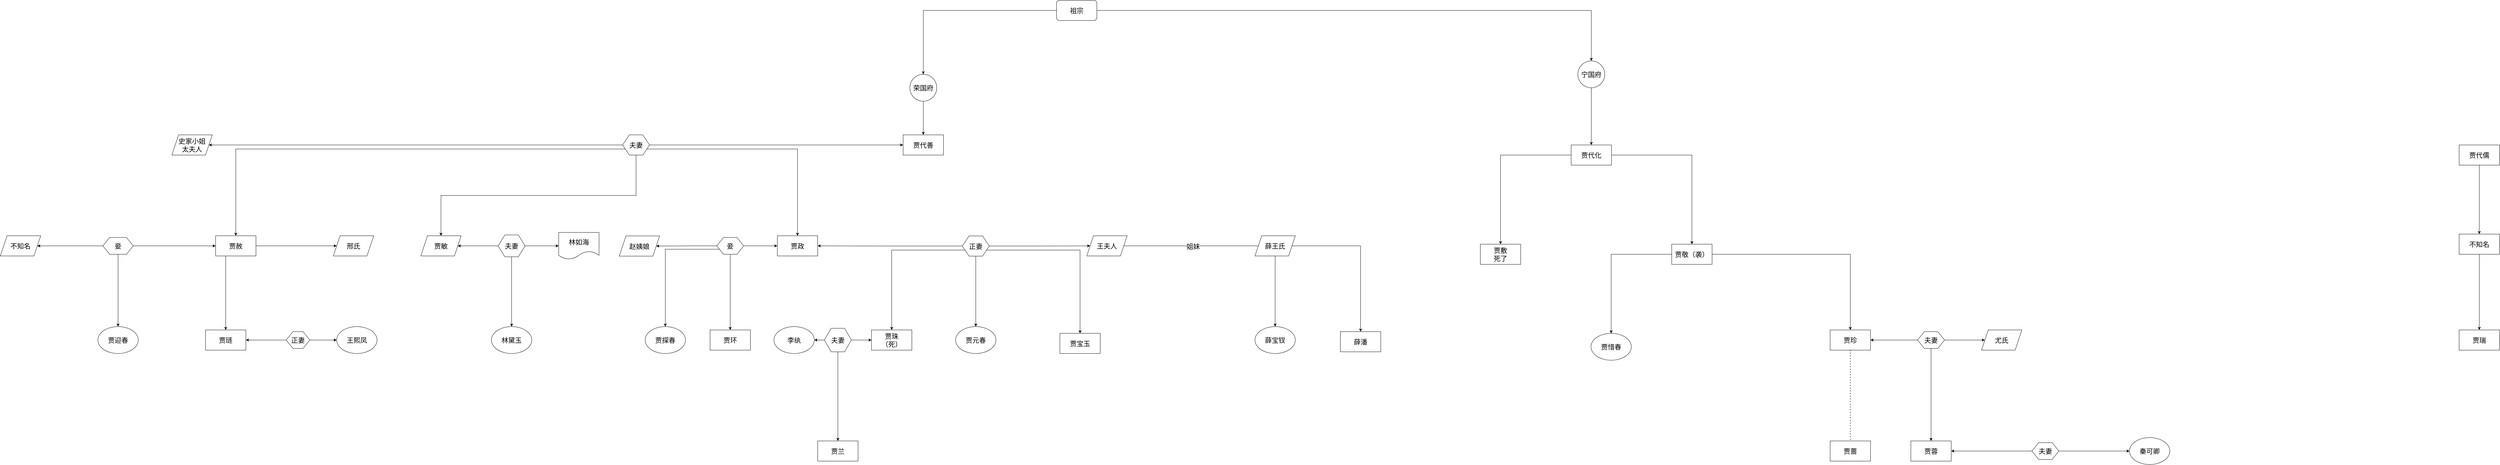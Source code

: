 <mxfile version="22.1.16" type="github">
  <diagram name="Page-1" id="Ep9QOVcMTnSpIJEs8LK5">
    <mxGraphModel dx="4168" dy="878" grid="1" gridSize="10" guides="1" tooltips="1" connect="1" arrows="1" fold="1" page="1" pageScale="1" pageWidth="827" pageHeight="1169" math="0" shadow="0">
      <root>
        <mxCell id="0" />
        <mxCell id="1" parent="0" />
        <mxCell id="Ub61VKP5db7Y0_wZyz6B-24" value="" style="edgeStyle=orthogonalEdgeStyle;rounded=0;orthogonalLoop=1;jettySize=auto;html=1;" parent="1" source="Ub61VKP5db7Y0_wZyz6B-4" target="Ub61VKP5db7Y0_wZyz6B-23" edge="1">
          <mxGeometry relative="1" as="geometry" />
        </mxCell>
        <mxCell id="Ub61VKP5db7Y0_wZyz6B-4" value="&lt;font style=&quot;font-size: 20px;&quot;&gt;荣国府&lt;/font&gt;" style="ellipse;whiteSpace=wrap;html=1;aspect=fixed;" parent="1" vertex="1">
          <mxGeometry x="374" y="230" width="80" height="80" as="geometry" />
        </mxCell>
        <mxCell id="Ub61VKP5db7Y0_wZyz6B-14" value="" style="edgeStyle=orthogonalEdgeStyle;rounded=0;orthogonalLoop=1;jettySize=auto;html=1;" parent="1" source="Ub61VKP5db7Y0_wZyz6B-5" target="Ub61VKP5db7Y0_wZyz6B-13" edge="1">
          <mxGeometry relative="1" as="geometry" />
        </mxCell>
        <mxCell id="Ub61VKP5db7Y0_wZyz6B-5" value="&lt;font style=&quot;font-size: 20px;&quot;&gt;宁国府&lt;/font&gt;" style="ellipse;whiteSpace=wrap;html=1;aspect=fixed;" parent="1" vertex="1">
          <mxGeometry x="2360" y="190" width="80" height="80" as="geometry" />
        </mxCell>
        <mxCell id="Ub61VKP5db7Y0_wZyz6B-16" value="" style="edgeStyle=orthogonalEdgeStyle;rounded=0;orthogonalLoop=1;jettySize=auto;html=1;" parent="1" source="Ub61VKP5db7Y0_wZyz6B-13" target="Ub61VKP5db7Y0_wZyz6B-15" edge="1">
          <mxGeometry relative="1" as="geometry" />
        </mxCell>
        <mxCell id="Ub61VKP5db7Y0_wZyz6B-18" value="" style="edgeStyle=orthogonalEdgeStyle;rounded=0;orthogonalLoop=1;jettySize=auto;html=1;" parent="1" source="Ub61VKP5db7Y0_wZyz6B-13" target="Ub61VKP5db7Y0_wZyz6B-17" edge="1">
          <mxGeometry relative="1" as="geometry" />
        </mxCell>
        <mxCell id="Ub61VKP5db7Y0_wZyz6B-13" value="&lt;font style=&quot;font-size: 20px;&quot;&gt;贾代化&lt;/font&gt;" style="whiteSpace=wrap;html=1;" parent="1" vertex="1">
          <mxGeometry x="2340" y="440" width="120" height="60" as="geometry" />
        </mxCell>
        <mxCell id="Ub61VKP5db7Y0_wZyz6B-20" value="" style="edgeStyle=orthogonalEdgeStyle;rounded=0;orthogonalLoop=1;jettySize=auto;html=1;exitX=1;exitY=0.5;exitDx=0;exitDy=0;" parent="1" source="Ub61VKP5db7Y0_wZyz6B-15" target="Ub61VKP5db7Y0_wZyz6B-19" edge="1">
          <mxGeometry relative="1" as="geometry" />
        </mxCell>
        <mxCell id="Ub61VKP5db7Y0_wZyz6B-76" style="edgeStyle=orthogonalEdgeStyle;rounded=0;orthogonalLoop=1;jettySize=auto;html=1;exitX=0;exitY=0.5;exitDx=0;exitDy=0;" parent="1" source="Ub61VKP5db7Y0_wZyz6B-15" target="Ub61VKP5db7Y0_wZyz6B-77" edge="1">
          <mxGeometry relative="1" as="geometry">
            <mxPoint x="2469" y="1010.0" as="targetPoint" />
          </mxGeometry>
        </mxCell>
        <mxCell id="Ub61VKP5db7Y0_wZyz6B-15" value="&lt;font style=&quot;font-size: 20px;&quot;&gt;贾敬（袭）&lt;/font&gt;" style="whiteSpace=wrap;html=1;" parent="1" vertex="1">
          <mxGeometry x="2639" y="735" width="120" height="60" as="geometry" />
        </mxCell>
        <mxCell id="Ub61VKP5db7Y0_wZyz6B-17" value="&lt;font style=&quot;font-size: 20px;&quot;&gt;贾敷&lt;br&gt;死了&lt;/font&gt;" style="whiteSpace=wrap;html=1;" parent="1" vertex="1">
          <mxGeometry x="2070" y="735" width="120" height="60" as="geometry" />
        </mxCell>
        <mxCell id="Ub61VKP5db7Y0_wZyz6B-22" value="" style="edgeStyle=orthogonalEdgeStyle;rounded=0;orthogonalLoop=1;jettySize=auto;html=1;exitX=0.5;exitY=1;exitDx=0;exitDy=0;" parent="1" source="18Bgfcr8O1GYCSpPIe0D-20" target="Ub61VKP5db7Y0_wZyz6B-21" edge="1">
          <mxGeometry relative="1" as="geometry" />
        </mxCell>
        <mxCell id="Ub61VKP5db7Y0_wZyz6B-19" value="&lt;font style=&quot;font-size: 20px;&quot;&gt;贾珍&lt;/font&gt;" style="whiteSpace=wrap;html=1;" parent="1" vertex="1">
          <mxGeometry x="3110" y="990" width="120" height="60" as="geometry" />
        </mxCell>
        <mxCell id="Ub61VKP5db7Y0_wZyz6B-21" value="&lt;font style=&quot;font-size: 20px;&quot;&gt;贾蓉&lt;/font&gt;" style="whiteSpace=wrap;html=1;" parent="1" vertex="1">
          <mxGeometry x="3350" y="1320" width="120" height="60" as="geometry" />
        </mxCell>
        <mxCell id="Ub61VKP5db7Y0_wZyz6B-23" value="&lt;font style=&quot;font-size: 20px;&quot;&gt;贾代善&lt;/font&gt;" style="whiteSpace=wrap;html=1;" parent="1" vertex="1">
          <mxGeometry x="354" y="410" width="120" height="60" as="geometry" />
        </mxCell>
        <mxCell id="Ub61VKP5db7Y0_wZyz6B-26" value="&lt;font style=&quot;font-size: 20px;&quot;&gt;史家小姐&lt;br&gt;太夫人&lt;br&gt;&lt;/font&gt;" style="shape=parallelogram;perimeter=parallelogramPerimeter;whiteSpace=wrap;html=1;fixedSize=1;" parent="1" vertex="1">
          <mxGeometry x="-1820" y="410" width="120" height="60" as="geometry" />
        </mxCell>
        <mxCell id="Ub61VKP5db7Y0_wZyz6B-35" value="" style="endArrow=classic;html=1;rounded=0;entryX=0.5;entryY=0;entryDx=0;entryDy=0;exitX=0;exitY=0.5;exitDx=0;exitDy=0;" parent="1" source="Wx3JRDpjjMe_tHbaAGEB-1" target="Ub61VKP5db7Y0_wZyz6B-4" edge="1">
          <mxGeometry width="50" height="50" relative="1" as="geometry">
            <mxPoint x="790" y="40" as="sourcePoint" />
            <mxPoint x="720" y="300" as="targetPoint" />
            <Array as="points">
              <mxPoint x="414" y="40" />
            </Array>
          </mxGeometry>
        </mxCell>
        <mxCell id="Ub61VKP5db7Y0_wZyz6B-40" style="edgeStyle=orthogonalEdgeStyle;rounded=0;orthogonalLoop=1;jettySize=auto;html=1;exitX=1;exitY=0.5;exitDx=0;exitDy=0;entryX=0;entryY=0.5;entryDx=0;entryDy=0;" parent="1" source="Ub61VKP5db7Y0_wZyz6B-37" target="Ub61VKP5db7Y0_wZyz6B-23" edge="1">
          <mxGeometry relative="1" as="geometry">
            <Array as="points">
              <mxPoint x="320" y="440" />
              <mxPoint x="320" y="440" />
            </Array>
          </mxGeometry>
        </mxCell>
        <mxCell id="Ub61VKP5db7Y0_wZyz6B-41" style="edgeStyle=orthogonalEdgeStyle;rounded=0;orthogonalLoop=1;jettySize=auto;html=1;exitX=0;exitY=0.5;exitDx=0;exitDy=0;entryX=1;entryY=0.5;entryDx=0;entryDy=0;" parent="1" source="Ub61VKP5db7Y0_wZyz6B-37" target="Ub61VKP5db7Y0_wZyz6B-26" edge="1">
          <mxGeometry relative="1" as="geometry" />
        </mxCell>
        <mxCell id="Ub61VKP5db7Y0_wZyz6B-43" style="edgeStyle=orthogonalEdgeStyle;rounded=0;orthogonalLoop=1;jettySize=auto;html=1;exitX=0;exitY=0.75;exitDx=0;exitDy=0;" parent="1" source="Ub61VKP5db7Y0_wZyz6B-37" target="Ub61VKP5db7Y0_wZyz6B-44" edge="1">
          <mxGeometry relative="1" as="geometry">
            <mxPoint x="90" y="700" as="targetPoint" />
          </mxGeometry>
        </mxCell>
        <mxCell id="Ub61VKP5db7Y0_wZyz6B-45" style="edgeStyle=orthogonalEdgeStyle;rounded=0;orthogonalLoop=1;jettySize=auto;html=1;exitX=1;exitY=0.75;exitDx=0;exitDy=0;" parent="1" source="Ub61VKP5db7Y0_wZyz6B-37" target="Ub61VKP5db7Y0_wZyz6B-46" edge="1">
          <mxGeometry relative="1" as="geometry">
            <mxPoint x="270.0" y="720" as="targetPoint" />
          </mxGeometry>
        </mxCell>
        <mxCell id="Ub61VKP5db7Y0_wZyz6B-78" style="edgeStyle=orthogonalEdgeStyle;rounded=0;orthogonalLoop=1;jettySize=auto;html=1;exitX=0.5;exitY=1;exitDx=0;exitDy=0;" parent="1" source="Ub61VKP5db7Y0_wZyz6B-37" target="Ub61VKP5db7Y0_wZyz6B-79" edge="1">
          <mxGeometry relative="1" as="geometry">
            <mxPoint x="-830" y="730" as="targetPoint" />
          </mxGeometry>
        </mxCell>
        <mxCell id="Ub61VKP5db7Y0_wZyz6B-37" value="&lt;font style=&quot;font-size: 20px;&quot;&gt;夫妻&lt;/font&gt;" style="shape=hexagon;perimeter=hexagonPerimeter2;whiteSpace=wrap;html=1;fixedSize=1;" parent="1" vertex="1">
          <mxGeometry x="-480" y="410" width="80" height="60" as="geometry" />
        </mxCell>
        <mxCell id="Ub61VKP5db7Y0_wZyz6B-87" style="edgeStyle=orthogonalEdgeStyle;rounded=0;orthogonalLoop=1;jettySize=auto;html=1;exitX=0.25;exitY=1;exitDx=0;exitDy=0;" parent="1" source="Ub61VKP5db7Y0_wZyz6B-44" target="Ub61VKP5db7Y0_wZyz6B-88" edge="1">
          <mxGeometry relative="1" as="geometry">
            <mxPoint x="-1450" y="1040.0" as="targetPoint" />
          </mxGeometry>
        </mxCell>
        <mxCell id="Ub61VKP5db7Y0_wZyz6B-94" style="edgeStyle=orthogonalEdgeStyle;rounded=0;orthogonalLoop=1;jettySize=auto;html=1;exitX=1;exitY=0.5;exitDx=0;exitDy=0;entryX=0;entryY=0.5;entryDx=0;entryDy=0;" parent="1" source="Ub61VKP5db7Y0_wZyz6B-44" target="Ub61VKP5db7Y0_wZyz6B-93" edge="1">
          <mxGeometry relative="1" as="geometry" />
        </mxCell>
        <mxCell id="Ub61VKP5db7Y0_wZyz6B-44" value="&lt;font style=&quot;font-size: 20px;&quot;&gt;贾赦&lt;/font&gt;" style="rounded=0;whiteSpace=wrap;html=1;" parent="1" vertex="1">
          <mxGeometry x="-1690" y="710" width="120" height="60" as="geometry" />
        </mxCell>
        <mxCell id="Ub61VKP5db7Y0_wZyz6B-46" value="&lt;font style=&quot;font-size: 20px;&quot;&gt;贾政&lt;/font&gt;" style="rounded=0;whiteSpace=wrap;html=1;" parent="1" vertex="1">
          <mxGeometry x="-20.0" y="710" width="120" height="60" as="geometry" />
        </mxCell>
        <mxCell id="Ub61VKP5db7Y0_wZyz6B-54" style="edgeStyle=orthogonalEdgeStyle;rounded=0;orthogonalLoop=1;jettySize=auto;html=1;exitX=0;exitY=0.5;exitDx=0;exitDy=0;entryX=1;entryY=0.5;entryDx=0;entryDy=0;" parent="1" source="Ub61VKP5db7Y0_wZyz6B-52" target="Ub61VKP5db7Y0_wZyz6B-46" edge="1">
          <mxGeometry relative="1" as="geometry" />
        </mxCell>
        <mxCell id="Ub61VKP5db7Y0_wZyz6B-56" style="edgeStyle=orthogonalEdgeStyle;rounded=0;orthogonalLoop=1;jettySize=auto;html=1;exitX=1;exitY=0.5;exitDx=0;exitDy=0;" parent="1" source="Ub61VKP5db7Y0_wZyz6B-52" target="Ub61VKP5db7Y0_wZyz6B-55" edge="1">
          <mxGeometry relative="1" as="geometry" />
        </mxCell>
        <mxCell id="Ub61VKP5db7Y0_wZyz6B-57" style="edgeStyle=orthogonalEdgeStyle;rounded=0;orthogonalLoop=1;jettySize=auto;html=1;exitX=0;exitY=0.75;exitDx=0;exitDy=0;" parent="1" source="Ub61VKP5db7Y0_wZyz6B-52" target="Ub61VKP5db7Y0_wZyz6B-58" edge="1">
          <mxGeometry relative="1" as="geometry">
            <mxPoint x="200.0" y="920.0" as="targetPoint" />
          </mxGeometry>
        </mxCell>
        <mxCell id="Ub61VKP5db7Y0_wZyz6B-59" style="edgeStyle=orthogonalEdgeStyle;rounded=0;orthogonalLoop=1;jettySize=auto;html=1;exitX=0.5;exitY=1;exitDx=0;exitDy=0;" parent="1" source="Ub61VKP5db7Y0_wZyz6B-52" target="Ub61VKP5db7Y0_wZyz6B-60" edge="1">
          <mxGeometry relative="1" as="geometry">
            <mxPoint x="289.308" y="1020.0" as="targetPoint" />
          </mxGeometry>
        </mxCell>
        <mxCell id="Ub61VKP5db7Y0_wZyz6B-61" style="edgeStyle=orthogonalEdgeStyle;rounded=0;orthogonalLoop=1;jettySize=auto;html=1;exitX=1;exitY=0.75;exitDx=0;exitDy=0;" parent="1" source="Ub61VKP5db7Y0_wZyz6B-52" target="Ub61VKP5db7Y0_wZyz6B-62" edge="1">
          <mxGeometry relative="1" as="geometry">
            <mxPoint x="450.0" y="1010.0" as="targetPoint" />
          </mxGeometry>
        </mxCell>
        <mxCell id="Ub61VKP5db7Y0_wZyz6B-52" value="&lt;font style=&quot;font-size: 20px;&quot;&gt;正妻&lt;/font&gt;" style="shape=hexagon;perimeter=hexagonPerimeter2;whiteSpace=wrap;html=1;fixedSize=1;" parent="1" vertex="1">
          <mxGeometry x="530" y="710.5" width="80" height="60" as="geometry" />
        </mxCell>
        <mxCell id="Ub61VKP5db7Y0_wZyz6B-55" value="&lt;font style=&quot;font-size: 20px;&quot;&gt;王夫人&lt;/font&gt;" style="shape=parallelogram;perimeter=parallelogramPerimeter;whiteSpace=wrap;html=1;fixedSize=1;" parent="1" vertex="1">
          <mxGeometry x="900" y="710" width="120" height="60" as="geometry" />
        </mxCell>
        <mxCell id="Ub61VKP5db7Y0_wZyz6B-58" value="&lt;font style=&quot;font-size: 20px;&quot;&gt;贾珠&lt;br&gt;（死）&lt;br&gt;&lt;/font&gt;" style="rounded=0;whiteSpace=wrap;html=1;" parent="1" vertex="1">
          <mxGeometry x="260.0" y="990.0" width="120" height="60" as="geometry" />
        </mxCell>
        <mxCell id="Ub61VKP5db7Y0_wZyz6B-60" value="&lt;font style=&quot;font-size: 20px;&quot;&gt;贾元春&lt;/font&gt;" style="ellipse;whiteSpace=wrap;html=1;" parent="1" vertex="1">
          <mxGeometry x="509.998" y="980.0" width="120" height="80" as="geometry" />
        </mxCell>
        <mxCell id="Ub61VKP5db7Y0_wZyz6B-62" value="&lt;font style=&quot;font-size: 20px;&quot;&gt;贾宝玉&lt;/font&gt;" style="rounded=0;whiteSpace=wrap;html=1;" parent="1" vertex="1">
          <mxGeometry x="820.0" y="1000.0" width="120" height="60" as="geometry" />
        </mxCell>
        <mxCell id="Ub61VKP5db7Y0_wZyz6B-64" style="edgeStyle=orthogonalEdgeStyle;rounded=0;orthogonalLoop=1;jettySize=auto;html=1;exitX=1;exitY=0.5;exitDx=0;exitDy=0;entryX=0;entryY=0.5;entryDx=0;entryDy=0;" parent="1" source="Ub61VKP5db7Y0_wZyz6B-63" target="Ub61VKP5db7Y0_wZyz6B-44" edge="1">
          <mxGeometry relative="1" as="geometry" />
        </mxCell>
        <mxCell id="Ub61VKP5db7Y0_wZyz6B-66" style="edgeStyle=orthogonalEdgeStyle;rounded=0;orthogonalLoop=1;jettySize=auto;html=1;entryX=1;entryY=0.5;entryDx=0;entryDy=0;" parent="1" source="Ub61VKP5db7Y0_wZyz6B-63" target="Ub61VKP5db7Y0_wZyz6B-65" edge="1">
          <mxGeometry relative="1" as="geometry" />
        </mxCell>
        <mxCell id="Ub61VKP5db7Y0_wZyz6B-67" style="edgeStyle=orthogonalEdgeStyle;rounded=0;orthogonalLoop=1;jettySize=auto;html=1;exitX=0.5;exitY=1;exitDx=0;exitDy=0;" parent="1" source="Ub61VKP5db7Y0_wZyz6B-63" target="Ub61VKP5db7Y0_wZyz6B-68" edge="1">
          <mxGeometry relative="1" as="geometry">
            <mxPoint x="-1700" y="1020.0" as="targetPoint" />
          </mxGeometry>
        </mxCell>
        <mxCell id="Ub61VKP5db7Y0_wZyz6B-63" value="&lt;font style=&quot;font-size: 20px;&quot;&gt;妾&lt;/font&gt;" style="shape=hexagon;perimeter=hexagonPerimeter2;whiteSpace=wrap;html=1;fixedSize=1;" parent="1" vertex="1">
          <mxGeometry x="-2025" y="715" width="90" height="50" as="geometry" />
        </mxCell>
        <mxCell id="Ub61VKP5db7Y0_wZyz6B-65" value="&lt;font style=&quot;font-size: 20px;&quot;&gt;不知名&lt;/font&gt;" style="shape=parallelogram;perimeter=parallelogramPerimeter;whiteSpace=wrap;html=1;fixedSize=1;" parent="1" vertex="1">
          <mxGeometry x="-2330" y="710" width="120" height="60" as="geometry" />
        </mxCell>
        <mxCell id="Ub61VKP5db7Y0_wZyz6B-68" value="&lt;font style=&quot;font-size: 20px;&quot;&gt;贾迎春&lt;/font&gt;" style="ellipse;whiteSpace=wrap;html=1;" parent="1" vertex="1">
          <mxGeometry x="-2040" y="980.0" width="120" height="80" as="geometry" />
        </mxCell>
        <mxCell id="Ub61VKP5db7Y0_wZyz6B-71" value="" style="edgeStyle=orthogonalEdgeStyle;rounded=0;orthogonalLoop=1;jettySize=auto;html=1;" parent="1" source="Ub61VKP5db7Y0_wZyz6B-69" target="Ub61VKP5db7Y0_wZyz6B-70" edge="1">
          <mxGeometry relative="1" as="geometry" />
        </mxCell>
        <mxCell id="Ub61VKP5db7Y0_wZyz6B-72" style="edgeStyle=orthogonalEdgeStyle;rounded=0;orthogonalLoop=1;jettySize=auto;html=1;exitX=1;exitY=0.5;exitDx=0;exitDy=0;entryX=0;entryY=0.5;entryDx=0;entryDy=0;" parent="1" source="Ub61VKP5db7Y0_wZyz6B-69" target="Ub61VKP5db7Y0_wZyz6B-46" edge="1">
          <mxGeometry relative="1" as="geometry" />
        </mxCell>
        <mxCell id="Ub61VKP5db7Y0_wZyz6B-74" style="edgeStyle=orthogonalEdgeStyle;rounded=0;orthogonalLoop=1;jettySize=auto;html=1;exitX=0;exitY=0.75;exitDx=0;exitDy=0;entryX=0.5;entryY=0;entryDx=0;entryDy=0;" parent="1" source="Ub61VKP5db7Y0_wZyz6B-69" target="Ub61VKP5db7Y0_wZyz6B-73" edge="1">
          <mxGeometry relative="1" as="geometry" />
        </mxCell>
        <mxCell id="kNxr50ieyXB3JBXF09My-2" style="edgeStyle=orthogonalEdgeStyle;rounded=0;orthogonalLoop=1;jettySize=auto;html=1;exitX=0.5;exitY=1;exitDx=0;exitDy=0;entryX=0.5;entryY=0;entryDx=0;entryDy=0;" edge="1" parent="1" source="Ub61VKP5db7Y0_wZyz6B-69" target="kNxr50ieyXB3JBXF09My-1">
          <mxGeometry relative="1" as="geometry" />
        </mxCell>
        <mxCell id="Ub61VKP5db7Y0_wZyz6B-69" value="&lt;font style=&quot;font-size: 20px;&quot;&gt;妾&lt;/font&gt;" style="shape=hexagon;perimeter=hexagonPerimeter2;whiteSpace=wrap;html=1;fixedSize=1;" parent="1" vertex="1">
          <mxGeometry x="-200" y="715" width="80" height="50" as="geometry" />
        </mxCell>
        <mxCell id="Ub61VKP5db7Y0_wZyz6B-70" value="&lt;span style=&quot;font-size: 20px;&quot;&gt;赵姨娘&lt;/span&gt;" style="shape=parallelogram;perimeter=parallelogramPerimeter;whiteSpace=wrap;html=1;fixedSize=1;" parent="1" vertex="1">
          <mxGeometry x="-490" y="710.5" width="120" height="60" as="geometry" />
        </mxCell>
        <mxCell id="Ub61VKP5db7Y0_wZyz6B-73" value="&lt;font style=&quot;font-size: 20px;&quot;&gt;贾探春&lt;/font&gt;" style="ellipse;whiteSpace=wrap;html=1;" parent="1" vertex="1">
          <mxGeometry x="-413" y="980" width="120" height="80" as="geometry" />
        </mxCell>
        <mxCell id="Ub61VKP5db7Y0_wZyz6B-77" value="&lt;font style=&quot;font-size: 20px;&quot;&gt;贾惜春&lt;/font&gt;" style="ellipse;whiteSpace=wrap;html=1;" parent="1" vertex="1">
          <mxGeometry x="2399" y="1000.0" width="120" height="80" as="geometry" />
        </mxCell>
        <mxCell id="Ub61VKP5db7Y0_wZyz6B-79" value="&lt;font style=&quot;font-size: 20px;&quot;&gt;贾敏&lt;/font&gt;" style="shape=parallelogram;perimeter=parallelogramPerimeter;whiteSpace=wrap;html=1;fixedSize=1;" parent="1" vertex="1">
          <mxGeometry x="-1080" y="710" width="120" height="60" as="geometry" />
        </mxCell>
        <mxCell id="Ub61VKP5db7Y0_wZyz6B-81" value="&lt;font style=&quot;font-size: 20px;&quot;&gt;林如海&lt;/font&gt;" style="shape=document;whiteSpace=wrap;html=1;boundedLbl=1;" parent="1" vertex="1">
          <mxGeometry x="-670" y="700" width="120" height="80" as="geometry" />
        </mxCell>
        <mxCell id="Ub61VKP5db7Y0_wZyz6B-83" style="edgeStyle=orthogonalEdgeStyle;rounded=0;orthogonalLoop=1;jettySize=auto;html=1;exitX=0;exitY=0.5;exitDx=0;exitDy=0;" parent="1" source="Ub61VKP5db7Y0_wZyz6B-82" target="Ub61VKP5db7Y0_wZyz6B-79" edge="1">
          <mxGeometry relative="1" as="geometry" />
        </mxCell>
        <mxCell id="Ub61VKP5db7Y0_wZyz6B-84" style="edgeStyle=orthogonalEdgeStyle;rounded=0;orthogonalLoop=1;jettySize=auto;html=1;exitX=1;exitY=0.5;exitDx=0;exitDy=0;entryX=0;entryY=0.5;entryDx=0;entryDy=0;" parent="1" source="Ub61VKP5db7Y0_wZyz6B-82" target="Ub61VKP5db7Y0_wZyz6B-81" edge="1">
          <mxGeometry relative="1" as="geometry" />
        </mxCell>
        <mxCell id="Ub61VKP5db7Y0_wZyz6B-85" style="edgeStyle=orthogonalEdgeStyle;rounded=0;orthogonalLoop=1;jettySize=auto;html=1;exitX=0.5;exitY=1;exitDx=0;exitDy=0;" parent="1" source="Ub61VKP5db7Y0_wZyz6B-82" target="Ub61VKP5db7Y0_wZyz6B-86" edge="1">
          <mxGeometry relative="1" as="geometry">
            <mxPoint x="-820" y="1000" as="targetPoint" />
          </mxGeometry>
        </mxCell>
        <mxCell id="Ub61VKP5db7Y0_wZyz6B-82" value="&lt;font style=&quot;font-size: 20px;&quot;&gt;夫妻&lt;/font&gt;" style="shape=hexagon;perimeter=hexagonPerimeter2;whiteSpace=wrap;html=1;fixedSize=1;" parent="1" vertex="1">
          <mxGeometry x="-850" y="707.5" width="80" height="65" as="geometry" />
        </mxCell>
        <mxCell id="Ub61VKP5db7Y0_wZyz6B-86" value="&lt;font style=&quot;font-size: 20px;&quot;&gt;林黛玉&lt;/font&gt;" style="ellipse;whiteSpace=wrap;html=1;" parent="1" vertex="1">
          <mxGeometry x="-870" y="980" width="120" height="80" as="geometry" />
        </mxCell>
        <mxCell id="Ub61VKP5db7Y0_wZyz6B-88" value="&lt;font style=&quot;font-size: 20px;&quot;&gt;贾琏&lt;/font&gt;" style="rounded=0;whiteSpace=wrap;html=1;" parent="1" vertex="1">
          <mxGeometry x="-1720" y="990.0" width="120" height="60" as="geometry" />
        </mxCell>
        <mxCell id="Ub61VKP5db7Y0_wZyz6B-89" value="&lt;font style=&quot;font-size: 20px;&quot;&gt;王熙凤&lt;/font&gt;" style="ellipse;whiteSpace=wrap;html=1;" parent="1" vertex="1">
          <mxGeometry x="-1330" y="980" width="120" height="80" as="geometry" />
        </mxCell>
        <mxCell id="Ub61VKP5db7Y0_wZyz6B-91" style="edgeStyle=orthogonalEdgeStyle;rounded=0;orthogonalLoop=1;jettySize=auto;html=1;exitX=1;exitY=0.5;exitDx=0;exitDy=0;entryX=0;entryY=0.5;entryDx=0;entryDy=0;" parent="1" source="Ub61VKP5db7Y0_wZyz6B-90" target="Ub61VKP5db7Y0_wZyz6B-89" edge="1">
          <mxGeometry relative="1" as="geometry" />
        </mxCell>
        <mxCell id="Ub61VKP5db7Y0_wZyz6B-92" style="edgeStyle=orthogonalEdgeStyle;rounded=0;orthogonalLoop=1;jettySize=auto;html=1;exitX=0;exitY=0.5;exitDx=0;exitDy=0;entryX=1;entryY=0.5;entryDx=0;entryDy=0;" parent="1" source="Ub61VKP5db7Y0_wZyz6B-90" target="Ub61VKP5db7Y0_wZyz6B-88" edge="1">
          <mxGeometry relative="1" as="geometry" />
        </mxCell>
        <mxCell id="Ub61VKP5db7Y0_wZyz6B-90" value="&lt;font style=&quot;font-size: 20px;&quot;&gt;正妻&lt;/font&gt;" style="shape=hexagon;perimeter=hexagonPerimeter2;whiteSpace=wrap;html=1;fixedSize=1;" parent="1" vertex="1">
          <mxGeometry x="-1480" y="995" width="70" height="50" as="geometry" />
        </mxCell>
        <mxCell id="Ub61VKP5db7Y0_wZyz6B-93" value="&lt;font style=&quot;font-size: 20px;&quot;&gt;邢氏&lt;/font&gt;" style="shape=parallelogram;perimeter=parallelogramPerimeter;whiteSpace=wrap;html=1;fixedSize=1;" parent="1" vertex="1">
          <mxGeometry x="-1340" y="710" width="120" height="60" as="geometry" />
        </mxCell>
        <mxCell id="Wx3JRDpjjMe_tHbaAGEB-1" value="&lt;font style=&quot;font-size: 20px;&quot;&gt;祖宗&lt;/font&gt;" style="rounded=1;whiteSpace=wrap;html=1;" parent="1" vertex="1">
          <mxGeometry x="810" y="10" width="120" height="60" as="geometry" />
        </mxCell>
        <mxCell id="18Bgfcr8O1GYCSpPIe0D-1" value="&lt;font style=&quot;font-size: 20px;&quot;&gt;李纨&lt;/font&gt;" style="ellipse;whiteSpace=wrap;html=1;" parent="1" vertex="1">
          <mxGeometry x="-30" y="980" width="120" height="80" as="geometry" />
        </mxCell>
        <mxCell id="18Bgfcr8O1GYCSpPIe0D-3" style="edgeStyle=orthogonalEdgeStyle;rounded=0;orthogonalLoop=1;jettySize=auto;html=1;exitX=1;exitY=0.5;exitDx=0;exitDy=0;entryX=0;entryY=0.5;entryDx=0;entryDy=0;" parent="1" source="18Bgfcr8O1GYCSpPIe0D-2" target="Ub61VKP5db7Y0_wZyz6B-58" edge="1">
          <mxGeometry relative="1" as="geometry" />
        </mxCell>
        <mxCell id="18Bgfcr8O1GYCSpPIe0D-4" style="edgeStyle=orthogonalEdgeStyle;rounded=0;orthogonalLoop=1;jettySize=auto;html=1;exitX=0;exitY=0.5;exitDx=0;exitDy=0;entryX=1;entryY=0.5;entryDx=0;entryDy=0;" parent="1" source="18Bgfcr8O1GYCSpPIe0D-2" target="18Bgfcr8O1GYCSpPIe0D-1" edge="1">
          <mxGeometry relative="1" as="geometry" />
        </mxCell>
        <mxCell id="18Bgfcr8O1GYCSpPIe0D-5" style="edgeStyle=orthogonalEdgeStyle;rounded=0;orthogonalLoop=1;jettySize=auto;html=1;exitX=0.5;exitY=1;exitDx=0;exitDy=0;" parent="1" source="18Bgfcr8O1GYCSpPIe0D-2" target="18Bgfcr8O1GYCSpPIe0D-6" edge="1">
          <mxGeometry relative="1" as="geometry">
            <mxPoint x="160" y="1170" as="targetPoint" />
          </mxGeometry>
        </mxCell>
        <mxCell id="18Bgfcr8O1GYCSpPIe0D-2" value="&lt;font style=&quot;font-size: 20px;&quot;&gt;夫妻&lt;/font&gt;" style="shape=hexagon;perimeter=hexagonPerimeter2;whiteSpace=wrap;html=1;fixedSize=1;" parent="1" vertex="1">
          <mxGeometry x="120" y="985" width="80" height="70" as="geometry" />
        </mxCell>
        <mxCell id="18Bgfcr8O1GYCSpPIe0D-6" value="&lt;font style=&quot;font-size: 20px;&quot;&gt;贾兰&lt;/font&gt;" style="rounded=0;whiteSpace=wrap;html=1;" parent="1" vertex="1">
          <mxGeometry x="100" y="1320" width="120" height="60" as="geometry" />
        </mxCell>
        <mxCell id="18Bgfcr8O1GYCSpPIe0D-7" value="" style="endArrow=classic;html=1;rounded=0;exitX=1;exitY=0.5;exitDx=0;exitDy=0;entryX=0.5;entryY=0;entryDx=0;entryDy=0;" parent="1" source="Wx3JRDpjjMe_tHbaAGEB-1" target="Ub61VKP5db7Y0_wZyz6B-5" edge="1">
          <mxGeometry width="50" height="50" relative="1" as="geometry">
            <mxPoint x="930" y="40" as="sourcePoint" />
            <mxPoint x="2400" y="180" as="targetPoint" />
            <Array as="points">
              <mxPoint x="2400" y="40" />
            </Array>
          </mxGeometry>
        </mxCell>
        <mxCell id="18Bgfcr8O1GYCSpPIe0D-15" style="edgeStyle=orthogonalEdgeStyle;rounded=0;orthogonalLoop=1;jettySize=auto;html=1;exitX=0.5;exitY=1;exitDx=0;exitDy=0;entryX=0.5;entryY=0;entryDx=0;entryDy=0;" parent="1" source="18Bgfcr8O1GYCSpPIe0D-9" target="18Bgfcr8O1GYCSpPIe0D-14" edge="1">
          <mxGeometry relative="1" as="geometry" />
        </mxCell>
        <mxCell id="18Bgfcr8O1GYCSpPIe0D-17" style="edgeStyle=orthogonalEdgeStyle;rounded=0;orthogonalLoop=1;jettySize=auto;html=1;exitX=1;exitY=0.5;exitDx=0;exitDy=0;" parent="1" source="18Bgfcr8O1GYCSpPIe0D-9" target="18Bgfcr8O1GYCSpPIe0D-16" edge="1">
          <mxGeometry relative="1" as="geometry" />
        </mxCell>
        <mxCell id="18Bgfcr8O1GYCSpPIe0D-9" value="&lt;font style=&quot;font-size: 20px;&quot;&gt;薛王氏&lt;/font&gt;" style="shape=parallelogram;perimeter=parallelogramPerimeter;whiteSpace=wrap;html=1;fixedSize=1;" parent="1" vertex="1">
          <mxGeometry x="1400" y="710" width="120" height="60" as="geometry" />
        </mxCell>
        <mxCell id="18Bgfcr8O1GYCSpPIe0D-10" value="" style="endArrow=none;html=1;rounded=0;exitX=1;exitY=0.5;exitDx=0;exitDy=0;entryX=0;entryY=0.5;entryDx=0;entryDy=0;" parent="1" source="Ub61VKP5db7Y0_wZyz6B-55" target="18Bgfcr8O1GYCSpPIe0D-9" edge="1">
          <mxGeometry width="50" height="50" relative="1" as="geometry">
            <mxPoint x="1360" y="880" as="sourcePoint" />
            <mxPoint x="1410" y="830" as="targetPoint" />
          </mxGeometry>
        </mxCell>
        <mxCell id="18Bgfcr8O1GYCSpPIe0D-13" value="&lt;span style=&quot;font-size: 20px;&quot;&gt;姐妹&lt;/span&gt;" style="edgeLabel;html=1;align=center;verticalAlign=middle;resizable=0;points=[];" parent="18Bgfcr8O1GYCSpPIe0D-10" vertex="1" connectable="0">
          <mxGeometry x="0.03" y="-1" relative="1" as="geometry">
            <mxPoint as="offset" />
          </mxGeometry>
        </mxCell>
        <mxCell id="18Bgfcr8O1GYCSpPIe0D-14" value="&lt;font style=&quot;font-size: 20px;&quot;&gt;薛宝钗&lt;/font&gt;" style="ellipse;whiteSpace=wrap;html=1;" parent="1" vertex="1">
          <mxGeometry x="1400" y="980" width="120" height="80" as="geometry" />
        </mxCell>
        <mxCell id="18Bgfcr8O1GYCSpPIe0D-16" value="&lt;font style=&quot;font-size: 20px;&quot;&gt;薛潘&lt;/font&gt;" style="rounded=0;whiteSpace=wrap;html=1;" parent="1" vertex="1">
          <mxGeometry x="1654" y="995" width="120" height="60" as="geometry" />
        </mxCell>
        <mxCell id="18Bgfcr8O1GYCSpPIe0D-18" value="&lt;font style=&quot;font-size: 20px;&quot;&gt;尤氏&lt;/font&gt;" style="shape=parallelogram;perimeter=parallelogramPerimeter;whiteSpace=wrap;html=1;fixedSize=1;" parent="1" vertex="1">
          <mxGeometry x="3560" y="990" width="120" height="60" as="geometry" />
        </mxCell>
        <mxCell id="18Bgfcr8O1GYCSpPIe0D-21" style="edgeStyle=orthogonalEdgeStyle;rounded=0;orthogonalLoop=1;jettySize=auto;html=1;exitX=1;exitY=0.5;exitDx=0;exitDy=0;entryX=0;entryY=0.5;entryDx=0;entryDy=0;" parent="1" source="18Bgfcr8O1GYCSpPIe0D-20" target="18Bgfcr8O1GYCSpPIe0D-18" edge="1">
          <mxGeometry relative="1" as="geometry" />
        </mxCell>
        <mxCell id="18Bgfcr8O1GYCSpPIe0D-22" style="edgeStyle=orthogonalEdgeStyle;rounded=0;orthogonalLoop=1;jettySize=auto;html=1;exitX=0;exitY=0.5;exitDx=0;exitDy=0;entryX=1;entryY=0.5;entryDx=0;entryDy=0;" parent="1" source="18Bgfcr8O1GYCSpPIe0D-20" target="Ub61VKP5db7Y0_wZyz6B-19" edge="1">
          <mxGeometry relative="1" as="geometry" />
        </mxCell>
        <mxCell id="18Bgfcr8O1GYCSpPIe0D-20" value="&lt;font style=&quot;font-size: 20px;&quot;&gt;夫妻&lt;/font&gt;" style="shape=hexagon;perimeter=hexagonPerimeter2;whiteSpace=wrap;html=1;fixedSize=1;" parent="1" vertex="1">
          <mxGeometry x="3370" y="995" width="80" height="50" as="geometry" />
        </mxCell>
        <mxCell id="18Bgfcr8O1GYCSpPIe0D-23" value="&lt;font style=&quot;font-size: 20px;&quot;&gt;秦可卿&lt;/font&gt;" style="ellipse;whiteSpace=wrap;html=1;" parent="1" vertex="1">
          <mxGeometry x="4000" y="1310" width="120" height="80" as="geometry" />
        </mxCell>
        <mxCell id="18Bgfcr8O1GYCSpPIe0D-25" style="edgeStyle=orthogonalEdgeStyle;rounded=0;orthogonalLoop=1;jettySize=auto;html=1;exitX=0;exitY=0.5;exitDx=0;exitDy=0;entryX=1;entryY=0.5;entryDx=0;entryDy=0;" parent="1" source="18Bgfcr8O1GYCSpPIe0D-24" target="Ub61VKP5db7Y0_wZyz6B-21" edge="1">
          <mxGeometry relative="1" as="geometry" />
        </mxCell>
        <mxCell id="18Bgfcr8O1GYCSpPIe0D-26" style="edgeStyle=orthogonalEdgeStyle;rounded=0;orthogonalLoop=1;jettySize=auto;html=1;exitX=1;exitY=0.5;exitDx=0;exitDy=0;" parent="1" source="18Bgfcr8O1GYCSpPIe0D-24" target="18Bgfcr8O1GYCSpPIe0D-23" edge="1">
          <mxGeometry relative="1" as="geometry" />
        </mxCell>
        <mxCell id="18Bgfcr8O1GYCSpPIe0D-24" value="&lt;font style=&quot;font-size: 20px;&quot;&gt;夫妻&lt;/font&gt;" style="shape=hexagon;perimeter=hexagonPerimeter2;whiteSpace=wrap;html=1;fixedSize=1;" parent="1" vertex="1">
          <mxGeometry x="3710" y="1325" width="80" height="50" as="geometry" />
        </mxCell>
        <mxCell id="iHhSI3uahHULofB8Bbyu-1" value="" style="endArrow=none;dashed=1;html=1;dashPattern=1 3;strokeWidth=2;rounded=0;exitX=0.5;exitY=1;exitDx=0;exitDy=0;" parent="1" source="Ub61VKP5db7Y0_wZyz6B-19" target="iHhSI3uahHULofB8Bbyu-2" edge="1">
          <mxGeometry width="50" height="50" relative="1" as="geometry">
            <mxPoint x="3050" y="1110" as="sourcePoint" />
            <mxPoint x="3100" y="1060" as="targetPoint" />
          </mxGeometry>
        </mxCell>
        <mxCell id="iHhSI3uahHULofB8Bbyu-2" value="&lt;font style=&quot;font-size: 20px;&quot;&gt;贾蔷&lt;/font&gt;" style="rounded=0;whiteSpace=wrap;html=1;" parent="1" vertex="1">
          <mxGeometry x="3110" y="1320" width="120" height="60" as="geometry" />
        </mxCell>
        <mxCell id="iHhSI3uahHULofB8Bbyu-7" style="edgeStyle=orthogonalEdgeStyle;rounded=0;orthogonalLoop=1;jettySize=auto;html=1;exitX=0.5;exitY=1;exitDx=0;exitDy=0;entryX=0.5;entryY=0;entryDx=0;entryDy=0;" parent="1" source="iHhSI3uahHULofB8Bbyu-3" target="iHhSI3uahHULofB8Bbyu-4" edge="1">
          <mxGeometry relative="1" as="geometry" />
        </mxCell>
        <mxCell id="iHhSI3uahHULofB8Bbyu-3" value="&lt;font style=&quot;font-size: 20px;&quot;&gt;贾代儒&lt;/font&gt;" style="rounded=0;whiteSpace=wrap;html=1;" parent="1" vertex="1">
          <mxGeometry x="4980" y="440" width="120" height="60" as="geometry" />
        </mxCell>
        <mxCell id="iHhSI3uahHULofB8Bbyu-8" style="edgeStyle=orthogonalEdgeStyle;rounded=0;orthogonalLoop=1;jettySize=auto;html=1;exitX=0.5;exitY=1;exitDx=0;exitDy=0;entryX=0.5;entryY=0;entryDx=0;entryDy=0;" parent="1" source="iHhSI3uahHULofB8Bbyu-4" target="iHhSI3uahHULofB8Bbyu-5" edge="1">
          <mxGeometry relative="1" as="geometry" />
        </mxCell>
        <mxCell id="iHhSI3uahHULofB8Bbyu-4" value="&lt;font style=&quot;font-size: 20px;&quot;&gt;不知名&lt;/font&gt;" style="rounded=0;whiteSpace=wrap;html=1;" parent="1" vertex="1">
          <mxGeometry x="4980" y="705" width="120" height="60" as="geometry" />
        </mxCell>
        <mxCell id="iHhSI3uahHULofB8Bbyu-5" value="&lt;font style=&quot;font-size: 20px;&quot;&gt;贾瑞&lt;/font&gt;" style="rounded=0;whiteSpace=wrap;html=1;" parent="1" vertex="1">
          <mxGeometry x="4980" y="990" width="120" height="60" as="geometry" />
        </mxCell>
        <mxCell id="kNxr50ieyXB3JBXF09My-1" value="&lt;font style=&quot;font-size: 20px;&quot;&gt;贾环&lt;/font&gt;" style="rounded=0;whiteSpace=wrap;html=1;" vertex="1" parent="1">
          <mxGeometry x="-220" y="990" width="120" height="60" as="geometry" />
        </mxCell>
      </root>
    </mxGraphModel>
  </diagram>
</mxfile>

